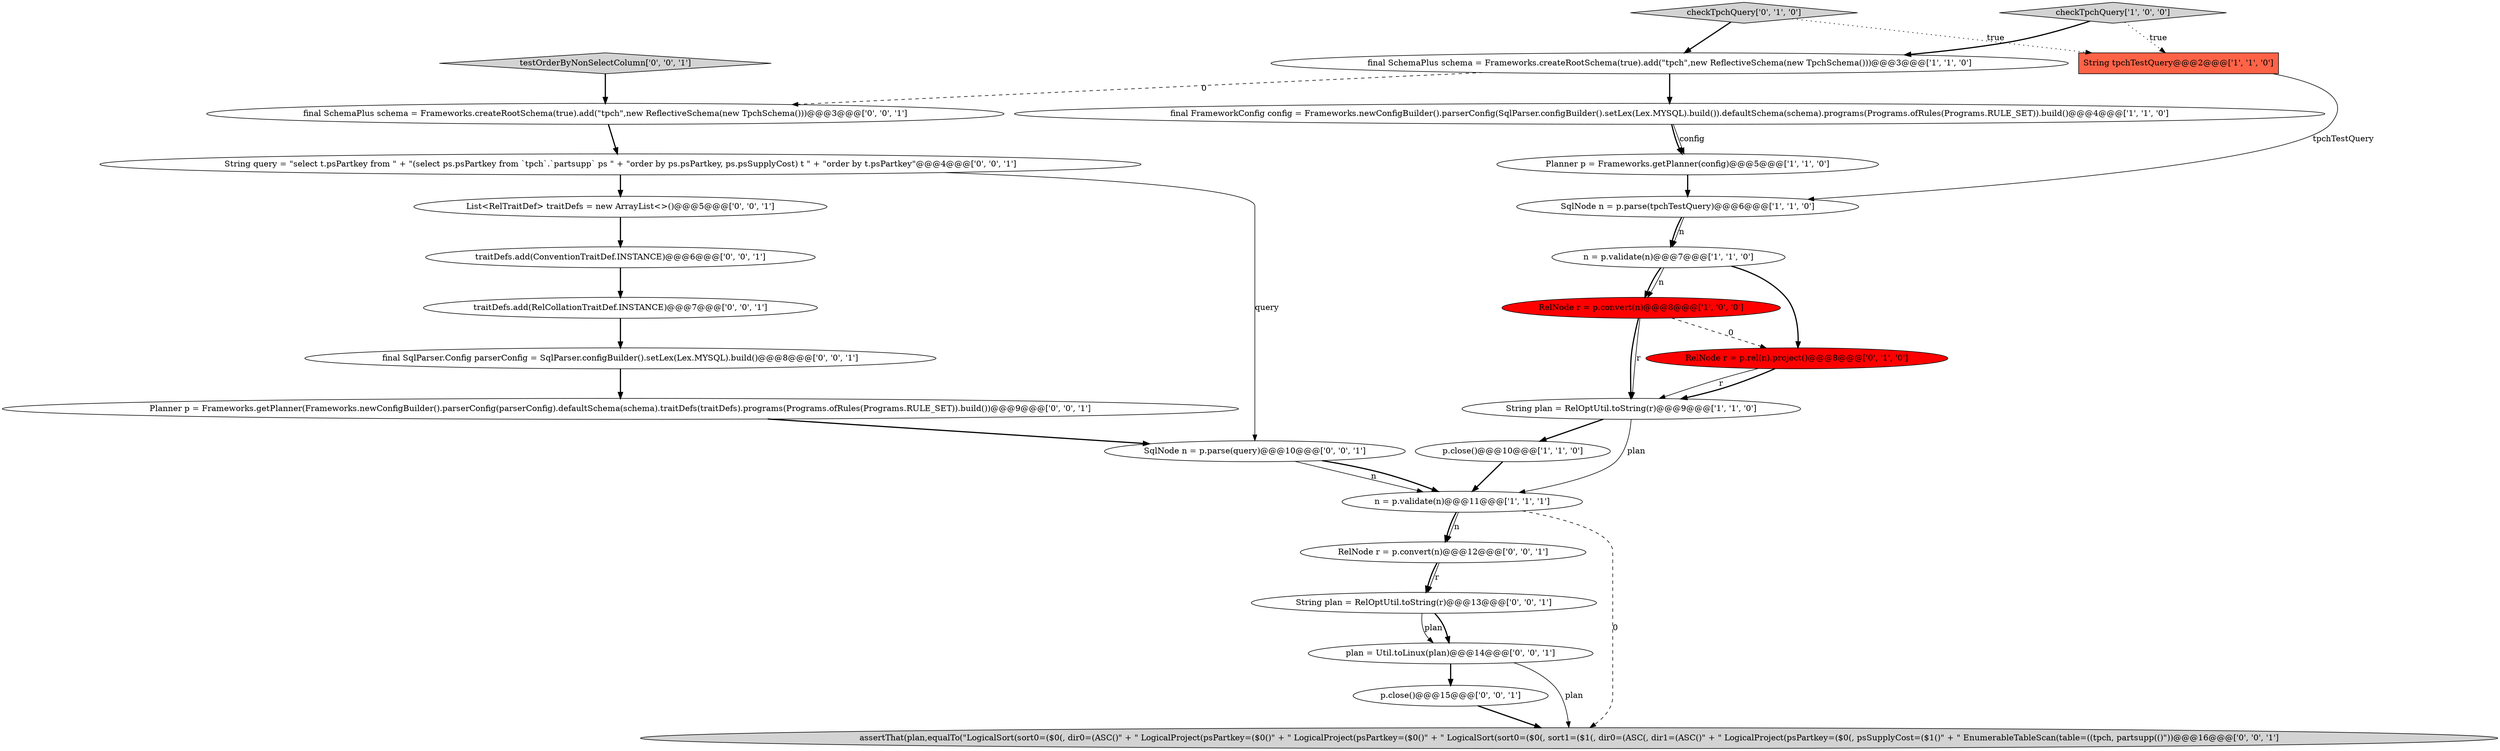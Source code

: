 digraph {
9 [style = filled, label = "SqlNode n = p.parse(tpchTestQuery)@@@6@@@['1', '1', '0']", fillcolor = white, shape = ellipse image = "AAA0AAABBB1BBB"];
3 [style = filled, label = "RelNode r = p.convert(n)@@@8@@@['1', '0', '0']", fillcolor = red, shape = ellipse image = "AAA1AAABBB1BBB"];
15 [style = filled, label = "p.close()@@@15@@@['0', '0', '1']", fillcolor = white, shape = ellipse image = "AAA0AAABBB3BBB"];
13 [style = filled, label = "traitDefs.add(RelCollationTraitDef.INSTANCE)@@@7@@@['0', '0', '1']", fillcolor = white, shape = ellipse image = "AAA0AAABBB3BBB"];
21 [style = filled, label = "testOrderByNonSelectColumn['0', '0', '1']", fillcolor = lightgray, shape = diamond image = "AAA0AAABBB3BBB"];
23 [style = filled, label = "assertThat(plan,equalTo(\"LogicalSort(sort0=($0(, dir0=(ASC()\" + \" LogicalProject(psPartkey=($0()\" + \" LogicalProject(psPartkey=($0()\" + \" LogicalSort(sort0=($0(, sort1=($1(, dir0=(ASC(, dir1=(ASC()\" + \" LogicalProject(psPartkey=($0(, psSupplyCost=($1()\" + \" EnumerableTableScan(table=((tpch, partsupp(()\"))@@@16@@@['0', '0', '1']", fillcolor = lightgray, shape = ellipse image = "AAA0AAABBB3BBB"];
17 [style = filled, label = "Planner p = Frameworks.getPlanner(Frameworks.newConfigBuilder().parserConfig(parserConfig).defaultSchema(schema).traitDefs(traitDefs).programs(Programs.ofRules(Programs.RULE_SET)).build())@@@9@@@['0', '0', '1']", fillcolor = white, shape = ellipse image = "AAA0AAABBB3BBB"];
22 [style = filled, label = "RelNode r = p.convert(n)@@@12@@@['0', '0', '1']", fillcolor = white, shape = ellipse image = "AAA0AAABBB3BBB"];
20 [style = filled, label = "plan = Util.toLinux(plan)@@@14@@@['0', '0', '1']", fillcolor = white, shape = ellipse image = "AAA0AAABBB3BBB"];
2 [style = filled, label = "final FrameworkConfig config = Frameworks.newConfigBuilder().parserConfig(SqlParser.configBuilder().setLex(Lex.MYSQL).build()).defaultSchema(schema).programs(Programs.ofRules(Programs.RULE_SET)).build()@@@4@@@['1', '1', '0']", fillcolor = white, shape = ellipse image = "AAA0AAABBB1BBB"];
1 [style = filled, label = "Planner p = Frameworks.getPlanner(config)@@@5@@@['1', '1', '0']", fillcolor = white, shape = ellipse image = "AAA0AAABBB1BBB"];
10 [style = filled, label = "n = p.validate(n)@@@7@@@['1', '1', '0']", fillcolor = white, shape = ellipse image = "AAA0AAABBB1BBB"];
19 [style = filled, label = "List<RelTraitDef> traitDefs = new ArrayList<>()@@@5@@@['0', '0', '1']", fillcolor = white, shape = ellipse image = "AAA0AAABBB3BBB"];
11 [style = filled, label = "checkTpchQuery['0', '1', '0']", fillcolor = lightgray, shape = diamond image = "AAA0AAABBB2BBB"];
14 [style = filled, label = "final SchemaPlus schema = Frameworks.createRootSchema(true).add(\"tpch\",new ReflectiveSchema(new TpchSchema()))@@@3@@@['0', '0', '1']", fillcolor = white, shape = ellipse image = "AAA0AAABBB3BBB"];
25 [style = filled, label = "traitDefs.add(ConventionTraitDef.INSTANCE)@@@6@@@['0', '0', '1']", fillcolor = white, shape = ellipse image = "AAA0AAABBB3BBB"];
6 [style = filled, label = "n = p.validate(n)@@@11@@@['1', '1', '1']", fillcolor = white, shape = ellipse image = "AAA0AAABBB1BBB"];
26 [style = filled, label = "String plan = RelOptUtil.toString(r)@@@13@@@['0', '0', '1']", fillcolor = white, shape = ellipse image = "AAA0AAABBB3BBB"];
24 [style = filled, label = "SqlNode n = p.parse(query)@@@10@@@['0', '0', '1']", fillcolor = white, shape = ellipse image = "AAA0AAABBB3BBB"];
5 [style = filled, label = "String tpchTestQuery@@@2@@@['1', '1', '0']", fillcolor = tomato, shape = box image = "AAA0AAABBB1BBB"];
7 [style = filled, label = "p.close()@@@10@@@['1', '1', '0']", fillcolor = white, shape = ellipse image = "AAA0AAABBB1BBB"];
8 [style = filled, label = "checkTpchQuery['1', '0', '0']", fillcolor = lightgray, shape = diamond image = "AAA0AAABBB1BBB"];
12 [style = filled, label = "RelNode r = p.rel(n).project()@@@8@@@['0', '1', '0']", fillcolor = red, shape = ellipse image = "AAA1AAABBB2BBB"];
0 [style = filled, label = "String plan = RelOptUtil.toString(r)@@@9@@@['1', '1', '0']", fillcolor = white, shape = ellipse image = "AAA0AAABBB1BBB"];
4 [style = filled, label = "final SchemaPlus schema = Frameworks.createRootSchema(true).add(\"tpch\",new ReflectiveSchema(new TpchSchema()))@@@3@@@['1', '1', '0']", fillcolor = white, shape = ellipse image = "AAA0AAABBB1BBB"];
18 [style = filled, label = "final SqlParser.Config parserConfig = SqlParser.configBuilder().setLex(Lex.MYSQL).build()@@@8@@@['0', '0', '1']", fillcolor = white, shape = ellipse image = "AAA0AAABBB3BBB"];
16 [style = filled, label = "String query = \"select t.psPartkey from \" + \"(select ps.psPartkey from `tpch`.`partsupp` ps \" + \"order by ps.psPartkey, ps.psSupplyCost) t \" + \"order by t.psPartkey\"@@@4@@@['0', '0', '1']", fillcolor = white, shape = ellipse image = "AAA0AAABBB3BBB"];
14->16 [style = bold, label=""];
22->26 [style = bold, label=""];
15->23 [style = bold, label=""];
3->0 [style = solid, label="r"];
5->9 [style = solid, label="tpchTestQuery"];
6->22 [style = bold, label=""];
25->13 [style = bold, label=""];
2->1 [style = bold, label=""];
22->26 [style = solid, label="r"];
11->4 [style = bold, label=""];
18->17 [style = bold, label=""];
10->3 [style = bold, label=""];
6->22 [style = solid, label="n"];
11->5 [style = dotted, label="true"];
4->2 [style = bold, label=""];
9->10 [style = bold, label=""];
16->19 [style = bold, label=""];
12->0 [style = bold, label=""];
24->6 [style = solid, label="n"];
3->0 [style = bold, label=""];
1->9 [style = bold, label=""];
19->25 [style = bold, label=""];
0->7 [style = bold, label=""];
10->3 [style = solid, label="n"];
9->10 [style = solid, label="n"];
17->24 [style = bold, label=""];
3->12 [style = dashed, label="0"];
20->23 [style = solid, label="plan"];
8->5 [style = dotted, label="true"];
10->12 [style = bold, label=""];
16->24 [style = solid, label="query"];
7->6 [style = bold, label=""];
0->6 [style = solid, label="plan"];
4->14 [style = dashed, label="0"];
12->0 [style = solid, label="r"];
8->4 [style = bold, label=""];
26->20 [style = solid, label="plan"];
24->6 [style = bold, label=""];
20->15 [style = bold, label=""];
2->1 [style = solid, label="config"];
6->23 [style = dashed, label="0"];
26->20 [style = bold, label=""];
13->18 [style = bold, label=""];
21->14 [style = bold, label=""];
}
